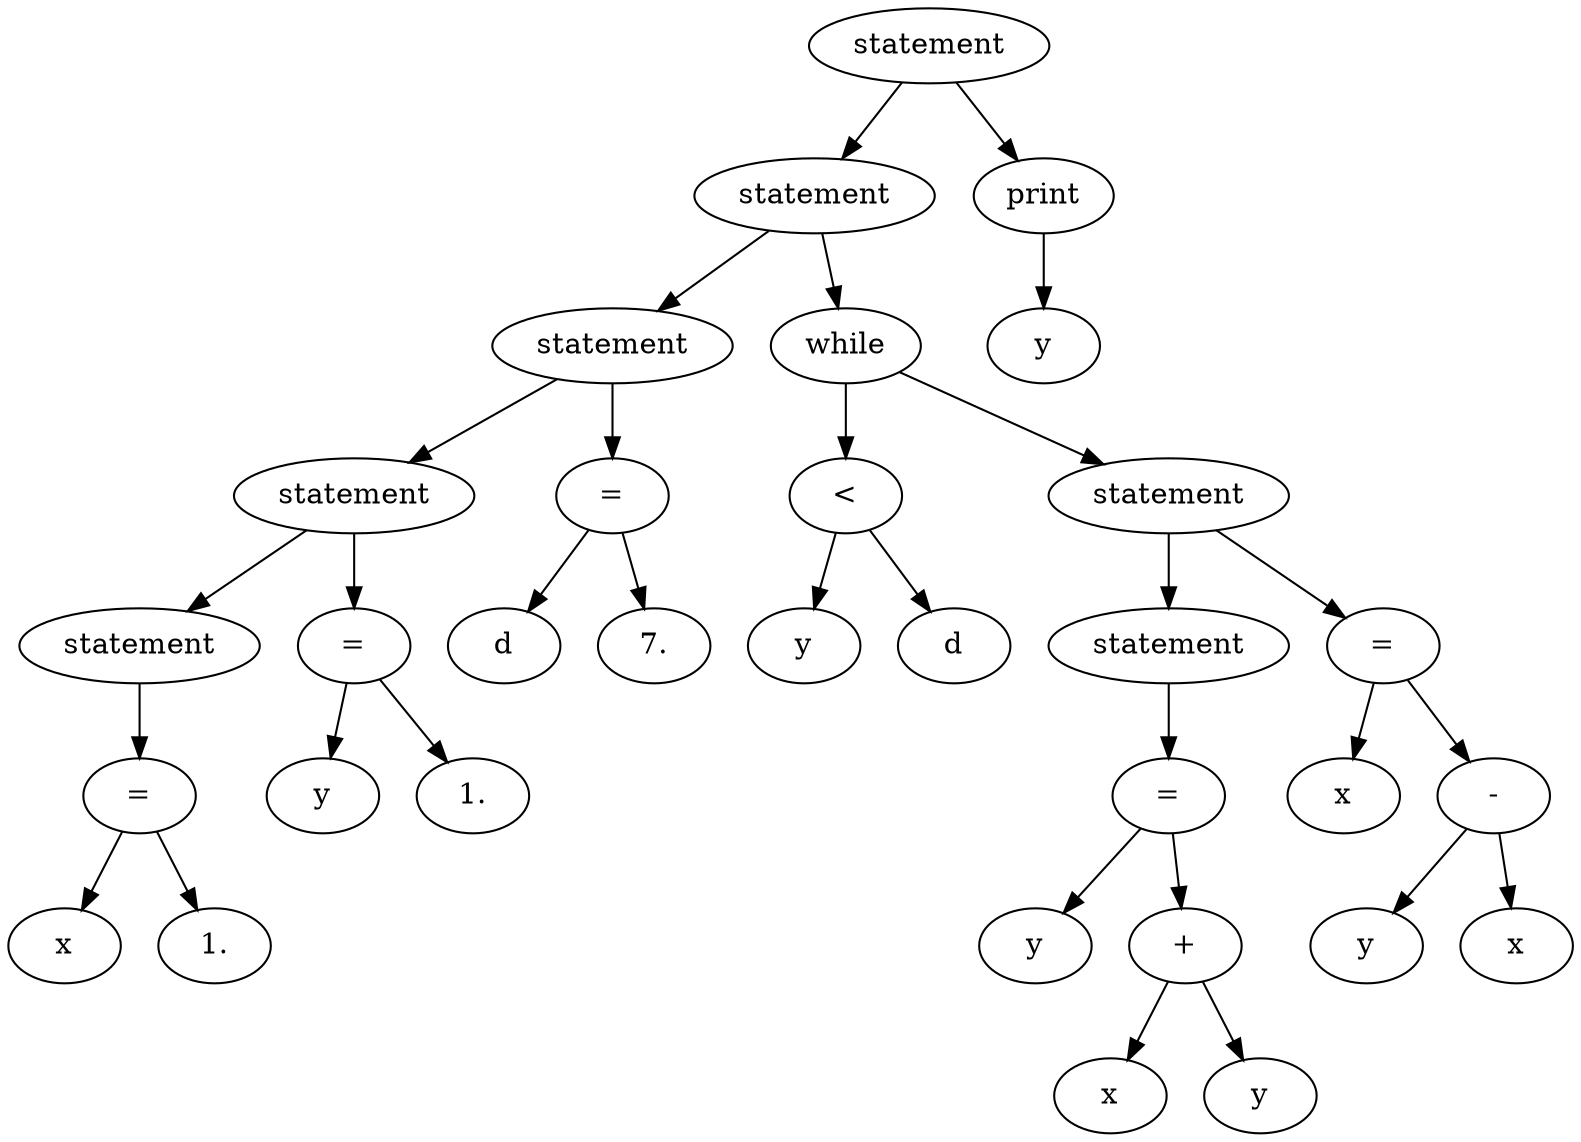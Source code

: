 digraph G {
A00726C88 [label = "statement"];
A00726C88 -> A00726BA0;
A00726C88 -> A00727138;
A00726BA0 [label = "statement"];
A00726BA0 -> A00720540;
A00726BA0 -> A00726C40;
A00720540 [label = "statement"];
A00720540 -> A007204C8;
A00720540 -> A007205A0;
A007204C8 [label = "statement"];
A007204C8 -> A00722500;
A007204C8 -> A00720528;
A00722500 [label = "statement"];
A00722500 -> A007204B0;
A007204B0 [label = "="];
A007204B0 -> A00722530;
A007204B0 -> A00722558;
A00722530 [label = "x"];
A00722558 [label = "1."];
A00720528 [label = "="];
A00720528 -> A007204F8;
A00720528 -> A00720510;
A007204F8 [label = "y"];
A00720510 [label = "1."];
A007205A0 [label = "="];
A007205A0 -> A00720570;
A007205A0 -> A00720588;
A00720570 [label = "d"];
A00720588 [label = "7."];
A00726C40 [label = "while"];
A00726C40 -> A00726D48;
A00726C40 -> A00726C10;
A00726D48 [label = "<"];
A00726D48 -> A00726CD0;
A00726D48 -> A00726C28;
A00726CD0 [label = "y"];
A00726C28 [label = "d"];
A00726C10 [label = "statement"];
A00726C10 -> A00726CA0;
A00726C10 -> A00726BF8;
A00726CA0 [label = "statement"];
A00726CA0 -> A00726D78;
A00726D78 [label = "="];
A00726D78 -> A00726D90;
A00726D78 -> A00726D60;
A00726D90 [label = "y"];
A00726D60 [label = "+"];
A00726D60 -> A00726D30;
A00726D60 -> A00726D18;
A00726D30 [label = "x"];
A00726D18 [label = "y"];
A00726BF8 [label = "="];
A00726BF8 -> A00726CE8;
A00726BF8 -> A00726C70;
A00726CE8 [label = "x"];
A00726C70 [label = "-"];
A00726C70 -> A00726DA8;
A00726C70 -> A00726BE0;
A00726DA8 [label = "y"];
A00726BE0 [label = "x"];
A00727138 [label = "print"];
A00727138 -> A00727168;
A00727168 [label = "y"];
}

